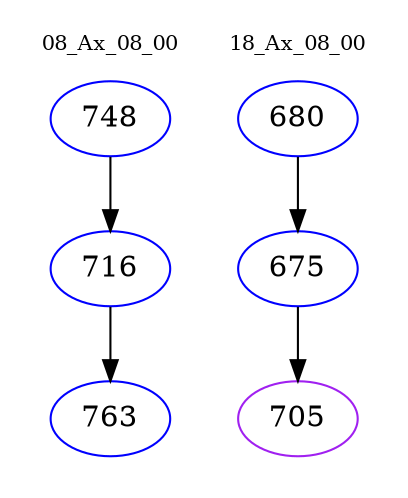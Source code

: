 digraph{
subgraph cluster_0 {
color = white
label = "08_Ax_08_00";
fontsize=10;
T0_748 [label="748", color="blue"]
T0_748 -> T0_716 [color="black"]
T0_716 [label="716", color="blue"]
T0_716 -> T0_763 [color="black"]
T0_763 [label="763", color="blue"]
}
subgraph cluster_1 {
color = white
label = "18_Ax_08_00";
fontsize=10;
T1_680 [label="680", color="blue"]
T1_680 -> T1_675 [color="black"]
T1_675 [label="675", color="blue"]
T1_675 -> T1_705 [color="black"]
T1_705 [label="705", color="purple"]
}
}
